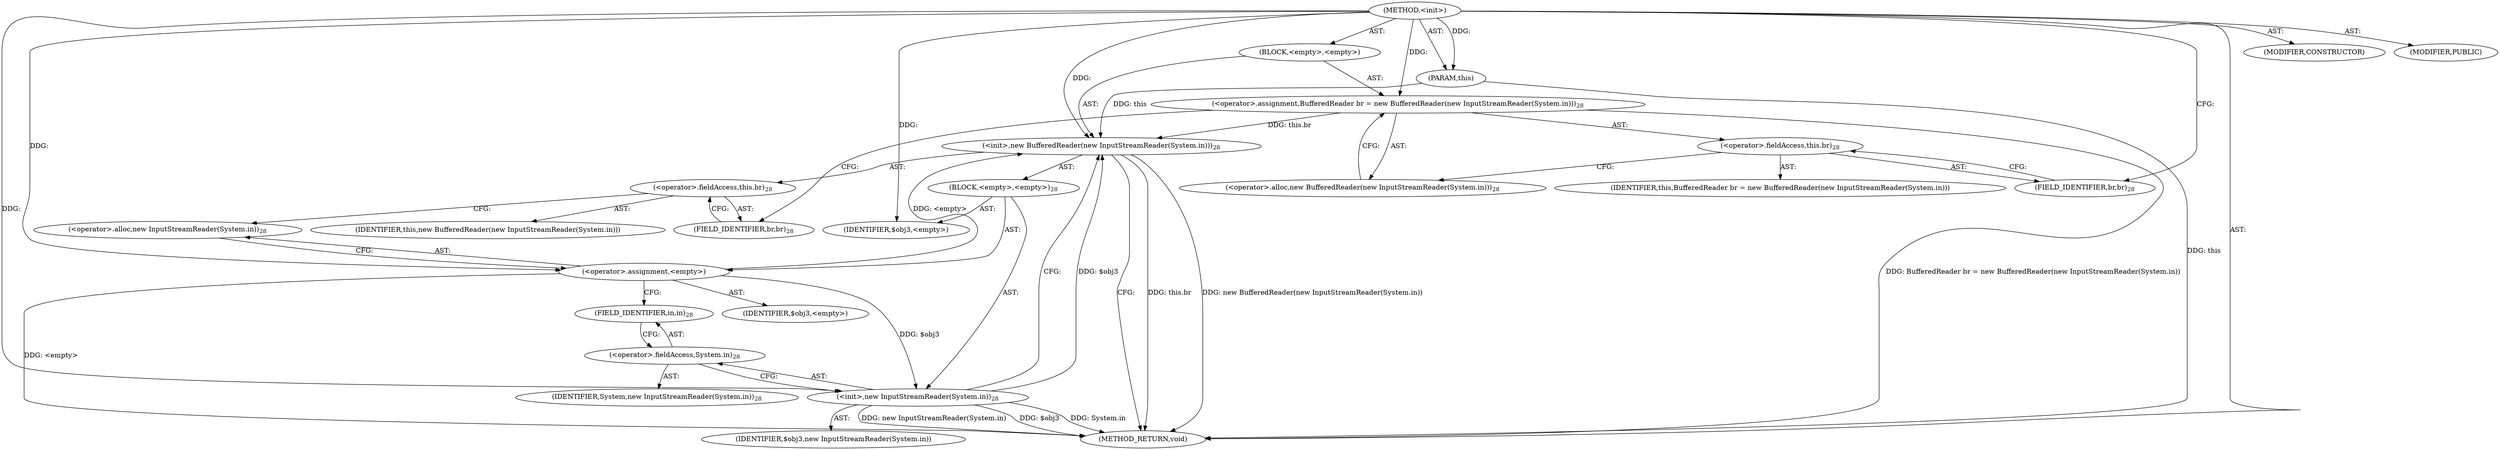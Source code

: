 digraph "&lt;init&gt;" {  
"140" [label = <(METHOD,&lt;init&gt;)> ]
"141" [label = <(PARAM,this)> ]
"142" [label = <(BLOCK,&lt;empty&gt;,&lt;empty&gt;)> ]
"143" [label = <(&lt;operator&gt;.assignment,BufferedReader br = new BufferedReader(new InputStreamReader(System.in)))<SUB>28</SUB>> ]
"144" [label = <(&lt;operator&gt;.fieldAccess,this.br)<SUB>28</SUB>> ]
"145" [label = <(IDENTIFIER,this,BufferedReader br = new BufferedReader(new InputStreamReader(System.in)))> ]
"146" [label = <(FIELD_IDENTIFIER,br,br)<SUB>28</SUB>> ]
"147" [label = <(&lt;operator&gt;.alloc,new BufferedReader(new InputStreamReader(System.in)))<SUB>28</SUB>> ]
"148" [label = <(&lt;init&gt;,new BufferedReader(new InputStreamReader(System.in)))<SUB>28</SUB>> ]
"149" [label = <(&lt;operator&gt;.fieldAccess,this.br)<SUB>28</SUB>> ]
"150" [label = <(IDENTIFIER,this,new BufferedReader(new InputStreamReader(System.in)))> ]
"151" [label = <(FIELD_IDENTIFIER,br,br)<SUB>28</SUB>> ]
"152" [label = <(BLOCK,&lt;empty&gt;,&lt;empty&gt;)<SUB>28</SUB>> ]
"153" [label = <(&lt;operator&gt;.assignment,&lt;empty&gt;)> ]
"154" [label = <(IDENTIFIER,$obj3,&lt;empty&gt;)> ]
"155" [label = <(&lt;operator&gt;.alloc,new InputStreamReader(System.in))<SUB>28</SUB>> ]
"156" [label = <(&lt;init&gt;,new InputStreamReader(System.in))<SUB>28</SUB>> ]
"157" [label = <(IDENTIFIER,$obj3,new InputStreamReader(System.in))> ]
"158" [label = <(&lt;operator&gt;.fieldAccess,System.in)<SUB>28</SUB>> ]
"159" [label = <(IDENTIFIER,System,new InputStreamReader(System.in))<SUB>28</SUB>> ]
"160" [label = <(FIELD_IDENTIFIER,in,in)<SUB>28</SUB>> ]
"161" [label = <(IDENTIFIER,$obj3,&lt;empty&gt;)> ]
"162" [label = <(MODIFIER,CONSTRUCTOR)> ]
"163" [label = <(MODIFIER,PUBLIC)> ]
"164" [label = <(METHOD_RETURN,void)> ]
  "140" -> "141"  [ label = "AST: "] 
  "140" -> "142"  [ label = "AST: "] 
  "140" -> "162"  [ label = "AST: "] 
  "140" -> "163"  [ label = "AST: "] 
  "140" -> "164"  [ label = "AST: "] 
  "142" -> "143"  [ label = "AST: "] 
  "142" -> "148"  [ label = "AST: "] 
  "143" -> "144"  [ label = "AST: "] 
  "143" -> "147"  [ label = "AST: "] 
  "144" -> "145"  [ label = "AST: "] 
  "144" -> "146"  [ label = "AST: "] 
  "148" -> "149"  [ label = "AST: "] 
  "148" -> "152"  [ label = "AST: "] 
  "149" -> "150"  [ label = "AST: "] 
  "149" -> "151"  [ label = "AST: "] 
  "152" -> "153"  [ label = "AST: "] 
  "152" -> "156"  [ label = "AST: "] 
  "152" -> "161"  [ label = "AST: "] 
  "153" -> "154"  [ label = "AST: "] 
  "153" -> "155"  [ label = "AST: "] 
  "156" -> "157"  [ label = "AST: "] 
  "156" -> "158"  [ label = "AST: "] 
  "158" -> "159"  [ label = "AST: "] 
  "158" -> "160"  [ label = "AST: "] 
  "143" -> "151"  [ label = "CFG: "] 
  "148" -> "164"  [ label = "CFG: "] 
  "144" -> "147"  [ label = "CFG: "] 
  "147" -> "143"  [ label = "CFG: "] 
  "149" -> "155"  [ label = "CFG: "] 
  "146" -> "144"  [ label = "CFG: "] 
  "151" -> "149"  [ label = "CFG: "] 
  "153" -> "160"  [ label = "CFG: "] 
  "156" -> "148"  [ label = "CFG: "] 
  "155" -> "153"  [ label = "CFG: "] 
  "158" -> "156"  [ label = "CFG: "] 
  "160" -> "158"  [ label = "CFG: "] 
  "140" -> "146"  [ label = "CFG: "] 
  "141" -> "164"  [ label = "DDG: this"] 
  "143" -> "164"  [ label = "DDG: BufferedReader br = new BufferedReader(new InputStreamReader(System.in))"] 
  "148" -> "164"  [ label = "DDG: this.br"] 
  "153" -> "164"  [ label = "DDG: &lt;empty&gt;"] 
  "156" -> "164"  [ label = "DDG: $obj3"] 
  "156" -> "164"  [ label = "DDG: System.in"] 
  "156" -> "164"  [ label = "DDG: new InputStreamReader(System.in)"] 
  "148" -> "164"  [ label = "DDG: new BufferedReader(new InputStreamReader(System.in))"] 
  "140" -> "141"  [ label = "DDG: "] 
  "140" -> "143"  [ label = "DDG: "] 
  "141" -> "148"  [ label = "DDG: this"] 
  "143" -> "148"  [ label = "DDG: this.br"] 
  "153" -> "148"  [ label = "DDG: &lt;empty&gt;"] 
  "156" -> "148"  [ label = "DDG: $obj3"] 
  "140" -> "148"  [ label = "DDG: "] 
  "140" -> "153"  [ label = "DDG: "] 
  "140" -> "161"  [ label = "DDG: "] 
  "153" -> "156"  [ label = "DDG: $obj3"] 
  "140" -> "156"  [ label = "DDG: "] 
}
